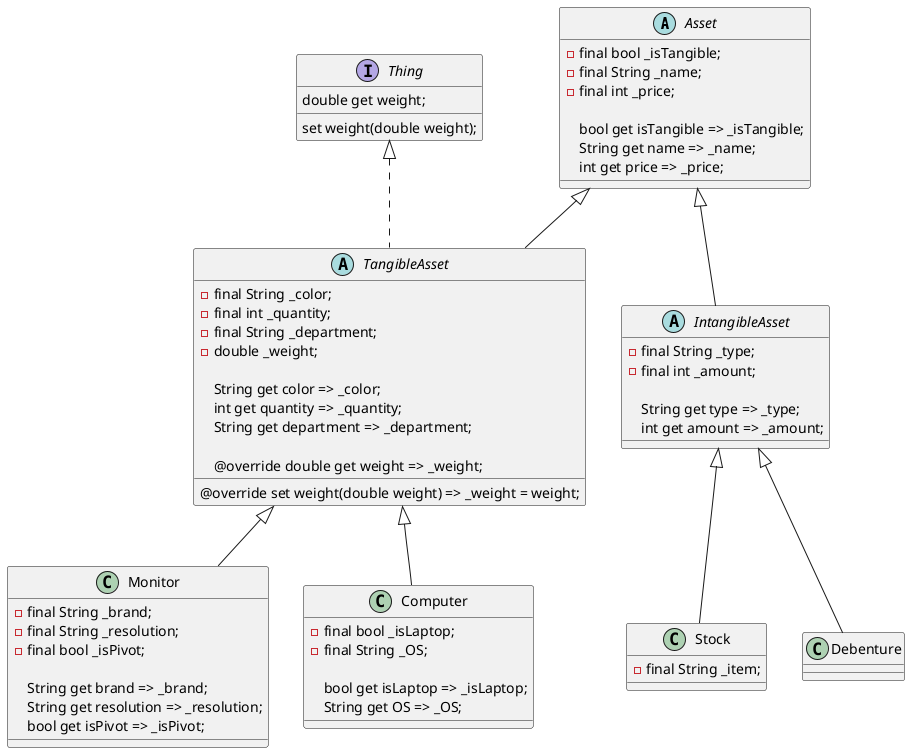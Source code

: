 @startuml
abstract class Asset {
  -final bool _isTangible;
  -final String _name;
  -final int _price;

  bool get isTangible => _isTangible;
  String get name => _name;
  int get price => _price;
}

interface Thing {
  double get weight;
  set weight(double weight);
}

abstract class TangibleAsset extends Asset implements Thing {
  -final String _color;
  -final int _quantity;
  -final String _department;
  -double _weight;

  String get color => _color;
  int get quantity => _quantity;
  String get department => _department;

  @override double get weight => _weight;
  @override set weight(double weight) => _weight = weight;
}

class Monitor extends TangibleAsset {
  -final String _brand;
  -final String _resolution;
  -final bool _isPivot;

  String get brand => _brand;
  String get resolution => _resolution;
  bool get isPivot => _isPivot;
}

class Computer extends TangibleAsset {
  -final bool _isLaptop;
  -final String _OS;

  bool get isLaptop => _isLaptop;
  String get OS => _OS;
}

abstract class IntangibleAsset extends Asset {
  -final String _type;
  -final int _amount;

  String get type => _type;
  int get amount => _amount;
}

class Stock extends IntangibleAsset {
  -final String _item;
}

class Debenture extends IntangibleAsset {

}

@enduml